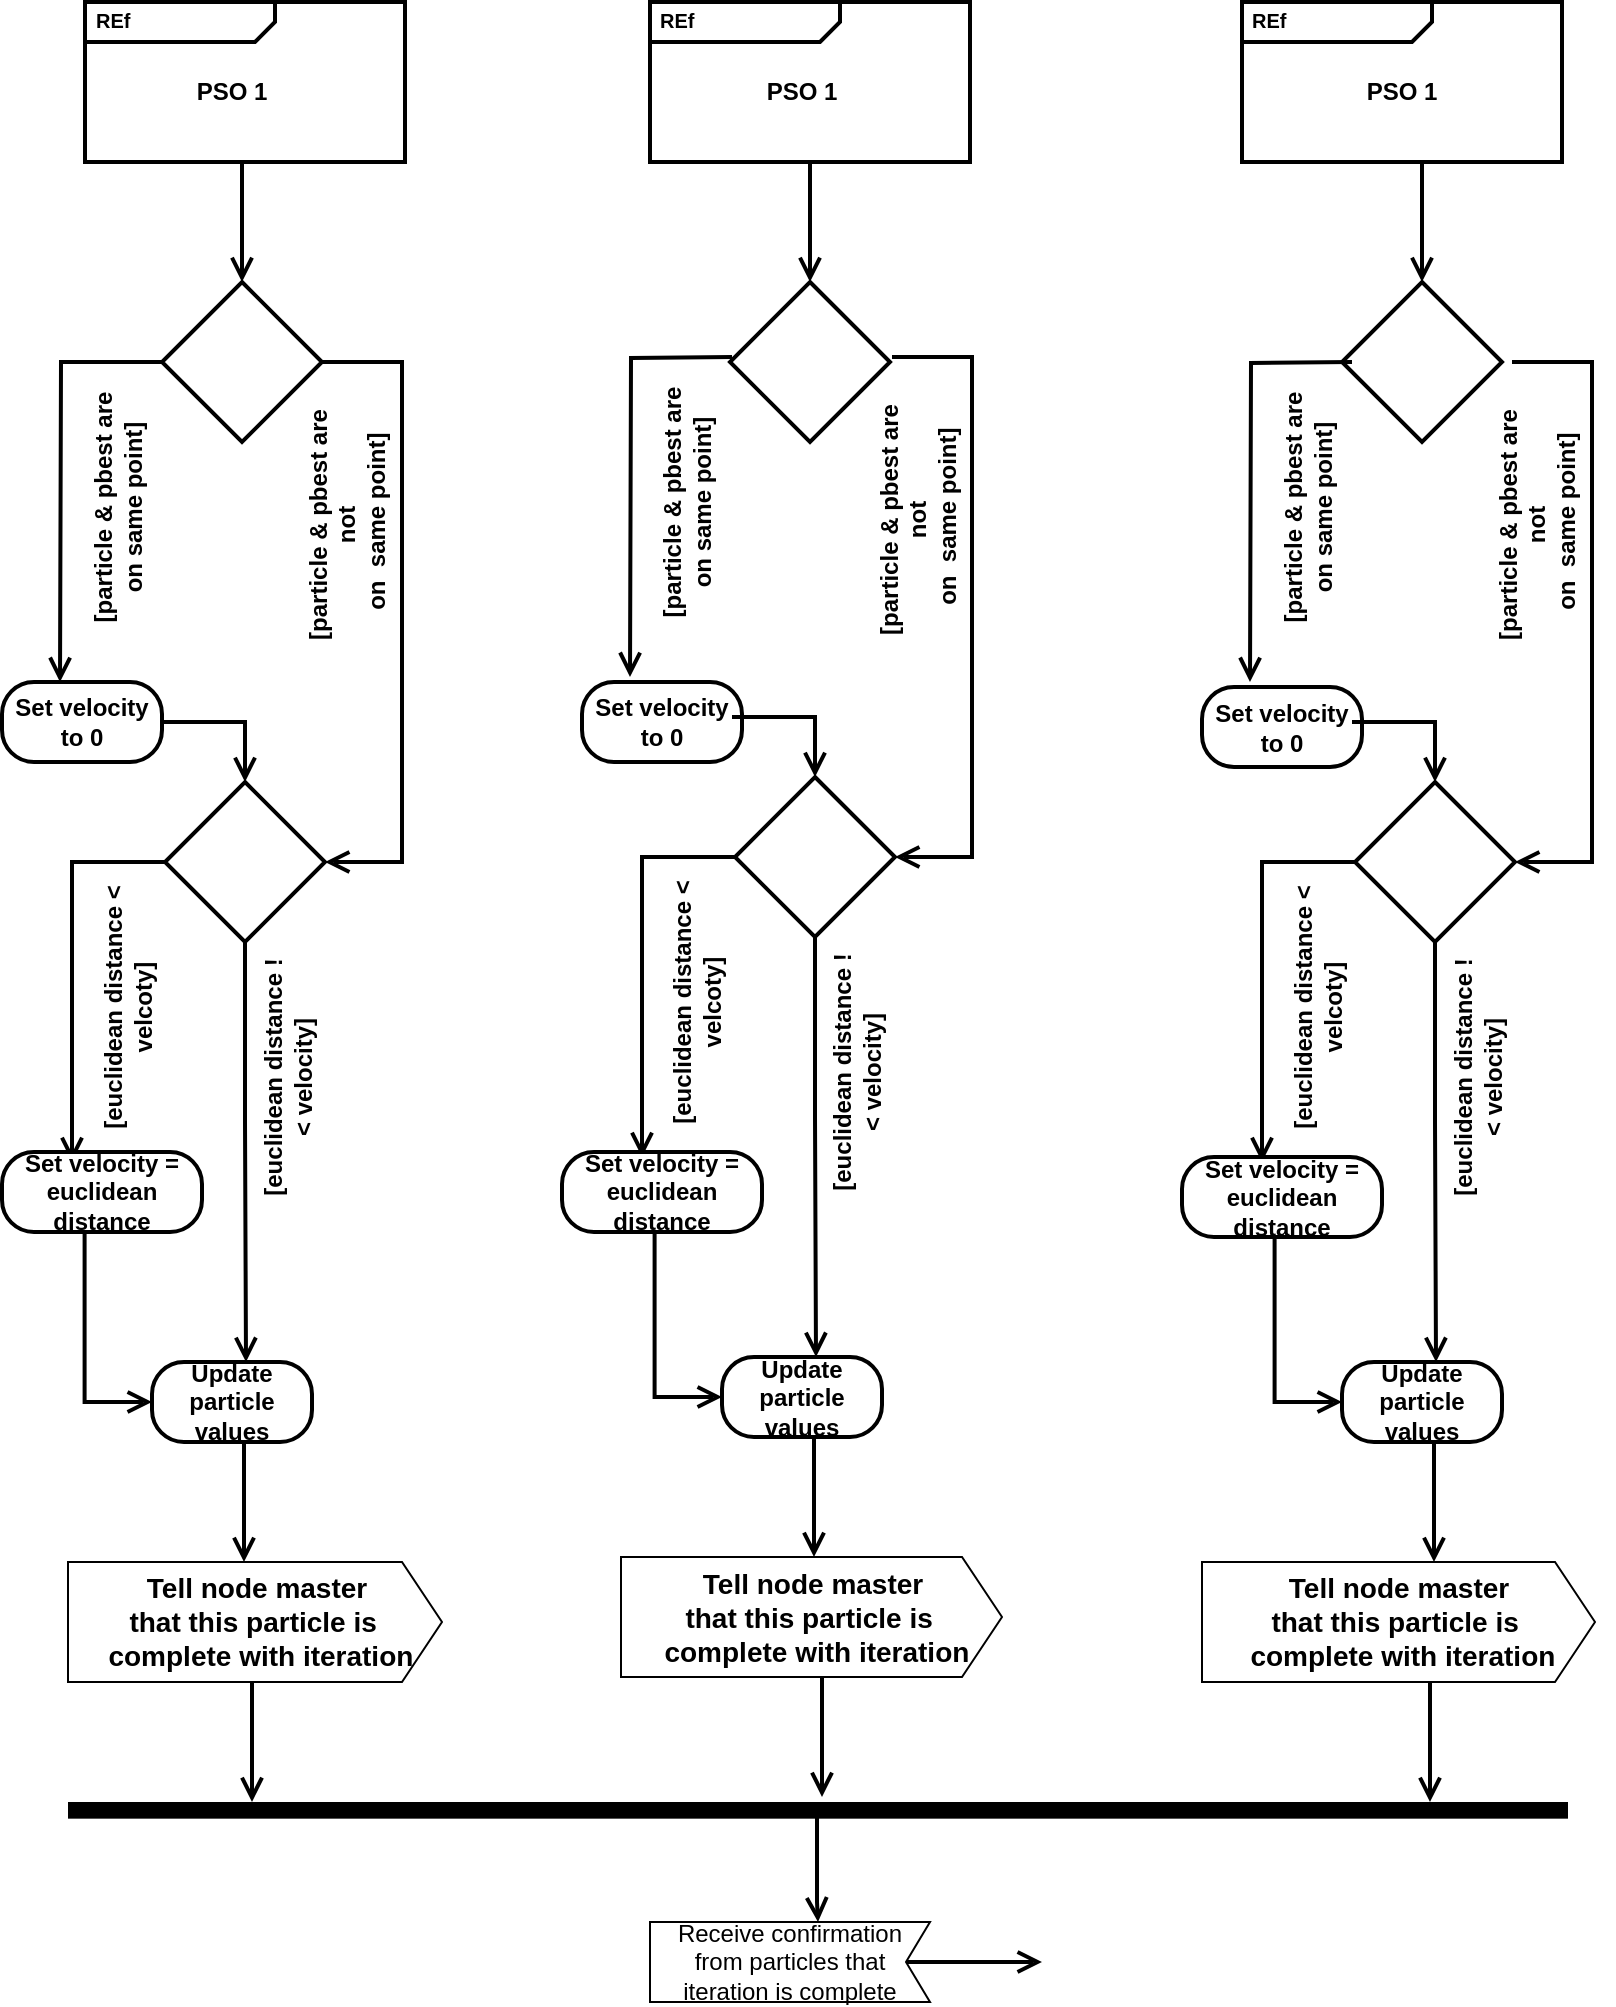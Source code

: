 <mxfile version="15.9.1" type="github">
  <diagram id="xlOCqbv3J9YG_qh07RI9" name="Page-1">
    <mxGraphModel dx="1038" dy="547" grid="1" gridSize="10" guides="1" tooltips="1" connect="1" arrows="1" fold="1" page="1" pageScale="1" pageWidth="827" pageHeight="1169" math="0" shadow="0">
      <root>
        <mxCell id="0" />
        <mxCell id="1" parent="0" />
        <mxCell id="xODYXfQhKV8Ah3ee-2qh-1" value="" style="rhombus;whiteSpace=wrap;html=1;strokeWidth=2;" parent="1" vertex="1">
          <mxGeometry x="90" y="160" width="80" height="80" as="geometry" />
        </mxCell>
        <mxCell id="xODYXfQhKV8Ah3ee-2qh-2" value="" style="rhombus;whiteSpace=wrap;html=1;strokeWidth=2;" parent="1" vertex="1">
          <mxGeometry x="374" y="160" width="80" height="80" as="geometry" />
        </mxCell>
        <mxCell id="xODYXfQhKV8Ah3ee-2qh-3" value="" style="rhombus;whiteSpace=wrap;html=1;strokeWidth=2;" parent="1" vertex="1">
          <mxGeometry x="680" y="160" width="80" height="80" as="geometry" />
        </mxCell>
        <mxCell id="xODYXfQhKV8Ah3ee-2qh-4" value="" style="edgeStyle=orthogonalEdgeStyle;html=1;verticalAlign=bottom;endArrow=open;endSize=8;strokeColor=#000000;rounded=0;exitX=0;exitY=0.5;exitDx=0;exitDy=0;strokeWidth=2;" parent="1" source="xODYXfQhKV8Ah3ee-2qh-1" edge="1">
          <mxGeometry relative="1" as="geometry">
            <mxPoint x="39" y="360" as="targetPoint" />
            <mxPoint x="39" y="750" as="sourcePoint" />
          </mxGeometry>
        </mxCell>
        <mxCell id="xODYXfQhKV8Ah3ee-2qh-5" value="" style="edgeStyle=orthogonalEdgeStyle;html=1;verticalAlign=bottom;endArrow=open;endSize=8;strokeColor=#000000;rounded=0;exitX=1;exitY=0.5;exitDx=0;exitDy=0;strokeWidth=2;entryX=1;entryY=0.5;entryDx=0;entryDy=0;" parent="1" source="xODYXfQhKV8Ah3ee-2qh-1" target="xODYXfQhKV8Ah3ee-2qh-18" edge="1">
          <mxGeometry relative="1" as="geometry">
            <mxPoint x="180" y="990" as="targetPoint" />
            <mxPoint x="240" y="750" as="sourcePoint" />
            <Array as="points">
              <mxPoint x="210" y="200" />
              <mxPoint x="210" y="450" />
            </Array>
          </mxGeometry>
        </mxCell>
        <mxCell id="xODYXfQhKV8Ah3ee-2qh-10" value="&lt;b&gt;[particle &amp;amp; pbest are on same point]&lt;/b&gt;" style="text;html=1;strokeColor=none;fillColor=none;align=center;verticalAlign=middle;whiteSpace=wrap;rounded=0;rotation=270;" parent="1" vertex="1">
          <mxGeometry x="5" y="250" width="125" height="45" as="geometry" />
        </mxCell>
        <mxCell id="xODYXfQhKV8Ah3ee-2qh-13" value="&lt;b&gt;[particle &amp;amp; pbest are not&lt;br&gt;&amp;nbsp;on&amp;nbsp; same point]&lt;/b&gt;" style="text;html=1;strokeColor=none;fillColor=none;align=center;verticalAlign=middle;whiteSpace=wrap;rounded=0;rotation=270;" parent="1" vertex="1">
          <mxGeometry x="120" y="260" width="125" height="42.5" as="geometry" />
        </mxCell>
        <mxCell id="xODYXfQhKV8Ah3ee-2qh-16" value="&lt;b&gt;Set velocity to 0&lt;/b&gt;" style="rounded=1;whiteSpace=wrap;html=1;arcSize=40;fontColor=#000000;fillColor=#FFFFFF;strokeColor=#000000;strokeWidth=2;" parent="1" vertex="1">
          <mxGeometry x="10" y="360" width="80" height="40" as="geometry" />
        </mxCell>
        <mxCell id="xODYXfQhKV8Ah3ee-2qh-17" value="" style="edgeStyle=orthogonalEdgeStyle;html=1;verticalAlign=bottom;endArrow=open;endSize=8;strokeColor=#000000;rounded=0;exitX=1;exitY=0.5;exitDx=0;exitDy=0;strokeWidth=2;entryX=0.5;entryY=0;entryDx=0;entryDy=0;" parent="1" source="xODYXfQhKV8Ah3ee-2qh-16" target="xODYXfQhKV8Ah3ee-2qh-18" edge="1">
          <mxGeometry relative="1" as="geometry">
            <mxPoint x="130" y="380" as="targetPoint" />
            <mxPoint x="93" y="970" as="sourcePoint" />
            <Array as="points">
              <mxPoint x="132" y="380" />
            </Array>
          </mxGeometry>
        </mxCell>
        <mxCell id="xODYXfQhKV8Ah3ee-2qh-18" value="" style="rhombus;whiteSpace=wrap;html=1;strokeWidth=2;" parent="1" vertex="1">
          <mxGeometry x="91.5" y="410" width="80" height="80" as="geometry" />
        </mxCell>
        <mxCell id="xODYXfQhKV8Ah3ee-2qh-19" value="" style="edgeStyle=orthogonalEdgeStyle;html=1;verticalAlign=bottom;endArrow=open;endSize=8;strokeColor=#000000;rounded=0;strokeWidth=2;exitX=0;exitY=0.5;exitDx=0;exitDy=0;" parent="1" source="xODYXfQhKV8Ah3ee-2qh-18" edge="1">
          <mxGeometry relative="1" as="geometry">
            <mxPoint x="45" y="600" as="targetPoint" />
            <mxPoint x="124" y="720" as="sourcePoint" />
            <Array as="points">
              <mxPoint x="45" y="450" />
            </Array>
          </mxGeometry>
        </mxCell>
        <mxCell id="xODYXfQhKV8Ah3ee-2qh-20" value="&lt;b&gt;[euclidean distance &amp;lt; velcoty]&lt;/b&gt;" style="text;html=1;strokeColor=none;fillColor=none;align=center;verticalAlign=middle;whiteSpace=wrap;rounded=0;rotation=270;" parent="1" vertex="1">
          <mxGeometry x="10" y="500" width="125" height="45" as="geometry" />
        </mxCell>
        <mxCell id="xODYXfQhKV8Ah3ee-2qh-21" value="&lt;b&gt;Set velocity = euclidean distance&lt;/b&gt;" style="rounded=1;whiteSpace=wrap;html=1;arcSize=40;fontColor=#000000;fillColor=#FFFFFF;strokeColor=#000000;strokeWidth=2;" parent="1" vertex="1">
          <mxGeometry x="10" y="595" width="100" height="40" as="geometry" />
        </mxCell>
        <mxCell id="xODYXfQhKV8Ah3ee-2qh-23" value="&lt;b&gt;Update particle values&lt;/b&gt;" style="rounded=1;whiteSpace=wrap;html=1;arcSize=40;fontColor=#000000;fillColor=#FFFFFF;strokeColor=#000000;strokeWidth=2;" parent="1" vertex="1">
          <mxGeometry x="85" y="700" width="80" height="40" as="geometry" />
        </mxCell>
        <mxCell id="xODYXfQhKV8Ah3ee-2qh-24" value="" style="edgeStyle=orthogonalEdgeStyle;html=1;verticalAlign=bottom;endArrow=open;endSize=8;strokeColor=#000000;rounded=0;strokeWidth=2;exitX=0.5;exitY=1;exitDx=0;exitDy=0;" parent="1" source="xODYXfQhKV8Ah3ee-2qh-18" edge="1">
          <mxGeometry relative="1" as="geometry">
            <mxPoint x="132" y="700" as="targetPoint" />
            <mxPoint x="110" y="570" as="sourcePoint" />
            <Array as="points">
              <mxPoint x="132" y="580" />
              <mxPoint x="132" y="580" />
            </Array>
          </mxGeometry>
        </mxCell>
        <mxCell id="xODYXfQhKV8Ah3ee-2qh-25" value="&lt;p style=&quot;margin: 0px ; margin-top: 4px ; margin-left: 5px ; text-align: left&quot;&gt;&lt;b&gt;REf&amp;nbsp;&lt;/b&gt;&lt;/p&gt;" style="html=1;shape=mxgraph.sysml.package;overflow=fill;labelX=95;align=left;spacingLeft=5;verticalAlign=top;spacingTop=-3;fontSize=10;strokeColor=#000000;strokeWidth=2;fillColor=#FFFFFF;" parent="1" vertex="1">
          <mxGeometry x="51.5" y="20" width="160" height="80" as="geometry" />
        </mxCell>
        <mxCell id="xODYXfQhKV8Ah3ee-2qh-26" value="&lt;p style=&quot;margin: 0px ; margin-top: 4px ; margin-left: 5px ; text-align: left&quot;&gt;&lt;b&gt;REf&amp;nbsp;&lt;/b&gt;&lt;/p&gt;" style="html=1;shape=mxgraph.sysml.package;overflow=fill;labelX=95;align=left;spacingLeft=5;verticalAlign=top;spacingTop=-3;fontSize=10;strokeColor=#000000;strokeWidth=2;fillColor=#FFFFFF;" parent="1" vertex="1">
          <mxGeometry x="334" y="20" width="160" height="80" as="geometry" />
        </mxCell>
        <mxCell id="xODYXfQhKV8Ah3ee-2qh-27" value="&lt;p style=&quot;margin: 0px ; margin-top: 4px ; margin-left: 5px ; text-align: left&quot;&gt;&lt;b&gt;REf&amp;nbsp;&lt;/b&gt;&lt;/p&gt;" style="html=1;shape=mxgraph.sysml.package;overflow=fill;labelX=95;align=left;spacingLeft=5;verticalAlign=top;spacingTop=-3;fontSize=10;strokeColor=#000000;strokeWidth=2;fillColor=#FFFFFF;" parent="1" vertex="1">
          <mxGeometry x="630" y="20" width="160" height="80" as="geometry" />
        </mxCell>
        <mxCell id="xODYXfQhKV8Ah3ee-2qh-28" value="&lt;b&gt;PSO 1&lt;/b&gt;" style="text;html=1;strokeColor=none;fillColor=none;align=center;verticalAlign=middle;whiteSpace=wrap;rounded=0;" parent="1" vertex="1">
          <mxGeometry x="95" y="50" width="60" height="30" as="geometry" />
        </mxCell>
        <mxCell id="xODYXfQhKV8Ah3ee-2qh-29" value="&lt;b&gt;PSO 1&lt;/b&gt;" style="text;html=1;strokeColor=none;fillColor=none;align=center;verticalAlign=middle;whiteSpace=wrap;rounded=0;" parent="1" vertex="1">
          <mxGeometry x="380" y="50" width="60" height="30" as="geometry" />
        </mxCell>
        <mxCell id="xODYXfQhKV8Ah3ee-2qh-30" value="&lt;b&gt;PSO 1&lt;/b&gt;" style="text;html=1;strokeColor=none;fillColor=none;align=center;verticalAlign=middle;whiteSpace=wrap;rounded=0;" parent="1" vertex="1">
          <mxGeometry x="680" y="50" width="60" height="30" as="geometry" />
        </mxCell>
        <mxCell id="xODYXfQhKV8Ah3ee-2qh-31" value="" style="edgeStyle=orthogonalEdgeStyle;html=1;verticalAlign=bottom;endArrow=open;endSize=8;strokeColor=#000000;rounded=0;strokeWidth=2;" parent="1" edge="1">
          <mxGeometry relative="1" as="geometry">
            <mxPoint x="130" y="160" as="targetPoint" />
            <mxPoint x="130" y="100" as="sourcePoint" />
          </mxGeometry>
        </mxCell>
        <mxCell id="xODYXfQhKV8Ah3ee-2qh-32" value="" style="edgeStyle=orthogonalEdgeStyle;html=1;verticalAlign=bottom;endArrow=open;endSize=8;strokeColor=#000000;rounded=0;strokeWidth=2;" parent="1" edge="1">
          <mxGeometry relative="1" as="geometry">
            <mxPoint x="414" y="160" as="targetPoint" />
            <mxPoint x="414" y="100" as="sourcePoint" />
          </mxGeometry>
        </mxCell>
        <mxCell id="xODYXfQhKV8Ah3ee-2qh-33" value="" style="edgeStyle=orthogonalEdgeStyle;html=1;verticalAlign=bottom;endArrow=open;endSize=8;strokeColor=#000000;rounded=0;strokeWidth=2;" parent="1" edge="1">
          <mxGeometry relative="1" as="geometry">
            <mxPoint x="720" y="160" as="targetPoint" />
            <mxPoint x="720" y="100" as="sourcePoint" />
          </mxGeometry>
        </mxCell>
        <mxCell id="xODYXfQhKV8Ah3ee-2qh-38" value="" style="edgeStyle=orthogonalEdgeStyle;html=1;verticalAlign=bottom;endArrow=open;endSize=8;strokeColor=#000000;rounded=0;strokeWidth=2;exitX=0.413;exitY=1;exitDx=0;exitDy=0;entryX=0;entryY=0.5;entryDx=0;entryDy=0;exitPerimeter=0;" parent="1" source="xODYXfQhKV8Ah3ee-2qh-21" target="xODYXfQhKV8Ah3ee-2qh-23" edge="1">
          <mxGeometry relative="1" as="geometry">
            <mxPoint x="42.5" y="1150" as="targetPoint" />
            <mxPoint x="47.5" y="950" as="sourcePoint" />
            <Array as="points">
              <mxPoint x="51" y="720" />
            </Array>
          </mxGeometry>
        </mxCell>
        <mxCell id="xODYXfQhKV8Ah3ee-2qh-48" value="&lt;b&gt;Set velocity to 0&lt;/b&gt;" style="rounded=1;whiteSpace=wrap;html=1;arcSize=40;fontColor=#000000;fillColor=#FFFFFF;strokeColor=#000000;strokeWidth=2;" parent="1" vertex="1">
          <mxGeometry x="300" y="360" width="80" height="40" as="geometry" />
        </mxCell>
        <mxCell id="xODYXfQhKV8Ah3ee-2qh-66" value="&lt;b&gt;[euclidean distance !&amp;lt; velocity]&lt;/b&gt;" style="text;html=1;strokeColor=none;fillColor=none;align=center;verticalAlign=middle;whiteSpace=wrap;rounded=0;rotation=270;" parent="1" vertex="1">
          <mxGeometry x="90" y="535" width="125" height="45" as="geometry" />
        </mxCell>
        <mxCell id="xODYXfQhKV8Ah3ee-2qh-69" value="" style="edgeStyle=orthogonalEdgeStyle;html=1;verticalAlign=bottom;endArrow=open;endSize=8;strokeColor=#000000;rounded=0;strokeWidth=2;" parent="1" edge="1">
          <mxGeometry relative="1" as="geometry">
            <mxPoint x="131" y="800" as="targetPoint" />
            <mxPoint x="131" y="740" as="sourcePoint" />
            <Array as="points">
              <mxPoint x="131" y="790" />
              <mxPoint x="131" y="790" />
            </Array>
          </mxGeometry>
        </mxCell>
        <mxCell id="xODYXfQhKV8Ah3ee-2qh-72" value="" style="html=1;points=[];perimeter=orthogonalPerimeter;fillColor=#000000;strokeColor=none;direction=north;" parent="1" vertex="1">
          <mxGeometry x="43" y="920" width="750" height="8.33" as="geometry" />
        </mxCell>
        <mxCell id="xODYXfQhKV8Ah3ee-2qh-73" value="&lt;b&gt;Tell node master &lt;br&gt;that this particle&amp;nbsp;is&amp;nbsp;&lt;br&gt;&amp;nbsp;complete with iteration&lt;/b&gt;" style="html=1;shape=mxgraph.infographic.ribbonSimple;notch1=0;notch2=20;align=center;verticalAlign=middle;fontSize=14;fontStyle=0;fillColor=#FFFFFF;" parent="1" vertex="1">
          <mxGeometry x="43" y="800" width="187" height="60" as="geometry" />
        </mxCell>
        <mxCell id="xODYXfQhKV8Ah3ee-2qh-76" value="" style="edgeStyle=orthogonalEdgeStyle;html=1;verticalAlign=bottom;endArrow=open;endSize=8;strokeColor=#000000;rounded=0;strokeWidth=2;" parent="1" edge="1">
          <mxGeometry relative="1" as="geometry">
            <mxPoint x="135" y="920" as="targetPoint" />
            <mxPoint x="135" y="860" as="sourcePoint" />
            <Array as="points">
              <mxPoint x="135" y="910" />
              <mxPoint x="135" y="910" />
            </Array>
          </mxGeometry>
        </mxCell>
        <mxCell id="xODYXfQhKV8Ah3ee-2qh-79" value="Receive confirmation from particles that iteration is complete" style="shape=mxgraph.sysml.accEvent;flipH=1;whiteSpace=wrap;align=center;" parent="1" vertex="1">
          <mxGeometry x="334" y="980" width="140" height="40" as="geometry" />
        </mxCell>
        <mxCell id="pi3bbSPv9wK64zZ6astG-33" value="" style="edgeStyle=orthogonalEdgeStyle;html=1;verticalAlign=bottom;endArrow=open;endSize=8;strokeColor=#000000;rounded=0;exitX=0;exitY=0.5;exitDx=0;exitDy=0;strokeWidth=2;" edge="1" parent="1">
          <mxGeometry relative="1" as="geometry">
            <mxPoint x="324" y="357.5" as="targetPoint" />
            <mxPoint x="375" y="197.5" as="sourcePoint" />
          </mxGeometry>
        </mxCell>
        <mxCell id="pi3bbSPv9wK64zZ6astG-34" value="" style="edgeStyle=orthogonalEdgeStyle;html=1;verticalAlign=bottom;endArrow=open;endSize=8;strokeColor=#000000;rounded=0;exitX=1;exitY=0.5;exitDx=0;exitDy=0;strokeWidth=2;entryX=1;entryY=0.5;entryDx=0;entryDy=0;" edge="1" parent="1" target="pi3bbSPv9wK64zZ6astG-38">
          <mxGeometry relative="1" as="geometry">
            <mxPoint x="465" y="987.5" as="targetPoint" />
            <mxPoint x="455" y="197.5" as="sourcePoint" />
            <Array as="points">
              <mxPoint x="495" y="197.5" />
              <mxPoint x="495" y="447.5" />
            </Array>
          </mxGeometry>
        </mxCell>
        <mxCell id="pi3bbSPv9wK64zZ6astG-35" value="&lt;b&gt;[particle &amp;amp; pbest are on same point]&lt;/b&gt;" style="text;html=1;strokeColor=none;fillColor=none;align=center;verticalAlign=middle;whiteSpace=wrap;rounded=0;rotation=270;" vertex="1" parent="1">
          <mxGeometry x="290" y="247.5" width="125" height="45" as="geometry" />
        </mxCell>
        <mxCell id="pi3bbSPv9wK64zZ6astG-36" value="&lt;b&gt;[particle &amp;amp; pbest are not&lt;br&gt;&amp;nbsp;on&amp;nbsp; same point]&lt;/b&gt;" style="text;html=1;strokeColor=none;fillColor=none;align=center;verticalAlign=middle;whiteSpace=wrap;rounded=0;rotation=270;" vertex="1" parent="1">
          <mxGeometry x="405" y="257.5" width="125" height="42.5" as="geometry" />
        </mxCell>
        <mxCell id="pi3bbSPv9wK64zZ6astG-37" value="" style="edgeStyle=orthogonalEdgeStyle;html=1;verticalAlign=bottom;endArrow=open;endSize=8;strokeColor=#000000;rounded=0;exitX=1;exitY=0.5;exitDx=0;exitDy=0;strokeWidth=2;entryX=0.5;entryY=0;entryDx=0;entryDy=0;" edge="1" parent="1" target="pi3bbSPv9wK64zZ6astG-38">
          <mxGeometry relative="1" as="geometry">
            <mxPoint x="415" y="377.5" as="targetPoint" />
            <mxPoint x="375" y="377.5" as="sourcePoint" />
            <Array as="points">
              <mxPoint x="417" y="377.5" />
            </Array>
          </mxGeometry>
        </mxCell>
        <mxCell id="pi3bbSPv9wK64zZ6astG-38" value="" style="rhombus;whiteSpace=wrap;html=1;strokeWidth=2;" vertex="1" parent="1">
          <mxGeometry x="376.5" y="407.5" width="80" height="80" as="geometry" />
        </mxCell>
        <mxCell id="pi3bbSPv9wK64zZ6astG-39" value="" style="edgeStyle=orthogonalEdgeStyle;html=1;verticalAlign=bottom;endArrow=open;endSize=8;strokeColor=#000000;rounded=0;strokeWidth=2;exitX=0;exitY=0.5;exitDx=0;exitDy=0;" edge="1" parent="1" source="pi3bbSPv9wK64zZ6astG-38">
          <mxGeometry relative="1" as="geometry">
            <mxPoint x="330" y="597.5" as="targetPoint" />
            <mxPoint x="409" y="717.5" as="sourcePoint" />
            <Array as="points">
              <mxPoint x="330" y="447.5" />
            </Array>
          </mxGeometry>
        </mxCell>
        <mxCell id="pi3bbSPv9wK64zZ6astG-40" value="&lt;b&gt;[euclidean distance &amp;lt; velcoty]&lt;/b&gt;" style="text;html=1;strokeColor=none;fillColor=none;align=center;verticalAlign=middle;whiteSpace=wrap;rounded=0;rotation=270;" vertex="1" parent="1">
          <mxGeometry x="295" y="497.5" width="125" height="45" as="geometry" />
        </mxCell>
        <mxCell id="pi3bbSPv9wK64zZ6astG-41" value="&lt;b&gt;Update particle values&lt;/b&gt;" style="rounded=1;whiteSpace=wrap;html=1;arcSize=40;fontColor=#000000;fillColor=#FFFFFF;strokeColor=#000000;strokeWidth=2;" vertex="1" parent="1">
          <mxGeometry x="370" y="697.5" width="80" height="40" as="geometry" />
        </mxCell>
        <mxCell id="pi3bbSPv9wK64zZ6astG-42" value="" style="edgeStyle=orthogonalEdgeStyle;html=1;verticalAlign=bottom;endArrow=open;endSize=8;strokeColor=#000000;rounded=0;strokeWidth=2;exitX=0.5;exitY=1;exitDx=0;exitDy=0;" edge="1" parent="1" source="pi3bbSPv9wK64zZ6astG-38">
          <mxGeometry relative="1" as="geometry">
            <mxPoint x="417" y="697.5" as="targetPoint" />
            <mxPoint x="395" y="567.5" as="sourcePoint" />
            <Array as="points">
              <mxPoint x="417" y="577.5" />
              <mxPoint x="417" y="577.5" />
            </Array>
          </mxGeometry>
        </mxCell>
        <mxCell id="pi3bbSPv9wK64zZ6astG-43" value="" style="edgeStyle=orthogonalEdgeStyle;html=1;verticalAlign=bottom;endArrow=open;endSize=8;strokeColor=#000000;rounded=0;strokeWidth=2;exitX=0.413;exitY=1;exitDx=0;exitDy=0;entryX=0;entryY=0.5;entryDx=0;entryDy=0;exitPerimeter=0;" edge="1" parent="1" target="pi3bbSPv9wK64zZ6astG-41">
          <mxGeometry relative="1" as="geometry">
            <mxPoint x="327.5" y="1147.5" as="targetPoint" />
            <mxPoint x="336.3" y="632.5" as="sourcePoint" />
            <Array as="points">
              <mxPoint x="336" y="717.5" />
            </Array>
          </mxGeometry>
        </mxCell>
        <mxCell id="pi3bbSPv9wK64zZ6astG-44" value="&lt;b&gt;[euclidean distance !&amp;lt; velocity]&lt;/b&gt;" style="text;html=1;strokeColor=none;fillColor=none;align=center;verticalAlign=middle;whiteSpace=wrap;rounded=0;rotation=270;" vertex="1" parent="1">
          <mxGeometry x="375" y="532.5" width="125" height="45" as="geometry" />
        </mxCell>
        <mxCell id="pi3bbSPv9wK64zZ6astG-45" value="" style="edgeStyle=orthogonalEdgeStyle;html=1;verticalAlign=bottom;endArrow=open;endSize=8;strokeColor=#000000;rounded=0;strokeWidth=2;" edge="1" parent="1">
          <mxGeometry relative="1" as="geometry">
            <mxPoint x="416" y="797.5" as="targetPoint" />
            <mxPoint x="416" y="737.5" as="sourcePoint" />
            <Array as="points">
              <mxPoint x="416" y="787.5" />
              <mxPoint x="416" y="787.5" />
            </Array>
          </mxGeometry>
        </mxCell>
        <mxCell id="pi3bbSPv9wK64zZ6astG-46" value="&lt;b&gt;Tell node master &lt;br&gt;that this particle&amp;nbsp;is&amp;nbsp;&lt;br&gt;&amp;nbsp;complete with iteration&lt;/b&gt;" style="html=1;shape=mxgraph.infographic.ribbonSimple;notch1=0;notch2=20;align=center;verticalAlign=middle;fontSize=14;fontStyle=0;fillColor=#FFFFFF;" vertex="1" parent="1">
          <mxGeometry x="319.5" y="797.5" width="190.5" height="60" as="geometry" />
        </mxCell>
        <mxCell id="pi3bbSPv9wK64zZ6astG-47" value="" style="edgeStyle=orthogonalEdgeStyle;html=1;verticalAlign=bottom;endArrow=open;endSize=8;strokeColor=#000000;rounded=0;strokeWidth=2;" edge="1" parent="1">
          <mxGeometry relative="1" as="geometry">
            <mxPoint x="420" y="917.5" as="targetPoint" />
            <mxPoint x="420" y="857.5" as="sourcePoint" />
            <Array as="points">
              <mxPoint x="420" y="907.5" />
              <mxPoint x="420" y="907.5" />
            </Array>
          </mxGeometry>
        </mxCell>
        <mxCell id="pi3bbSPv9wK64zZ6astG-48" value="&lt;b&gt;Set velocity = euclidean distance&lt;/b&gt;" style="rounded=1;whiteSpace=wrap;html=1;arcSize=40;fontColor=#000000;fillColor=#FFFFFF;strokeColor=#000000;strokeWidth=2;" vertex="1" parent="1">
          <mxGeometry x="290" y="595" width="100" height="40" as="geometry" />
        </mxCell>
        <mxCell id="pi3bbSPv9wK64zZ6astG-50" value="&lt;b&gt;Set velocity to 0&lt;/b&gt;" style="rounded=1;whiteSpace=wrap;html=1;arcSize=40;fontColor=#000000;fillColor=#FFFFFF;strokeColor=#000000;strokeWidth=2;" vertex="1" parent="1">
          <mxGeometry x="610" y="362.5" width="80" height="40" as="geometry" />
        </mxCell>
        <mxCell id="pi3bbSPv9wK64zZ6astG-51" value="" style="edgeStyle=orthogonalEdgeStyle;html=1;verticalAlign=bottom;endArrow=open;endSize=8;strokeColor=#000000;rounded=0;exitX=0;exitY=0.5;exitDx=0;exitDy=0;strokeWidth=2;" edge="1" parent="1">
          <mxGeometry relative="1" as="geometry">
            <mxPoint x="634" y="360" as="targetPoint" />
            <mxPoint x="685" y="200" as="sourcePoint" />
          </mxGeometry>
        </mxCell>
        <mxCell id="pi3bbSPv9wK64zZ6astG-52" value="" style="edgeStyle=orthogonalEdgeStyle;html=1;verticalAlign=bottom;endArrow=open;endSize=8;strokeColor=#000000;rounded=0;exitX=1;exitY=0.5;exitDx=0;exitDy=0;strokeWidth=2;entryX=1;entryY=0.5;entryDx=0;entryDy=0;" edge="1" parent="1" target="pi3bbSPv9wK64zZ6astG-56">
          <mxGeometry relative="1" as="geometry">
            <mxPoint x="775" y="990" as="targetPoint" />
            <mxPoint x="765" y="200" as="sourcePoint" />
            <Array as="points">
              <mxPoint x="805" y="200" />
              <mxPoint x="805" y="450" />
            </Array>
          </mxGeometry>
        </mxCell>
        <mxCell id="pi3bbSPv9wK64zZ6astG-53" value="&lt;b&gt;[particle &amp;amp; pbest are on same point]&lt;/b&gt;" style="text;html=1;strokeColor=none;fillColor=none;align=center;verticalAlign=middle;whiteSpace=wrap;rounded=0;rotation=270;" vertex="1" parent="1">
          <mxGeometry x="600" y="250" width="125" height="45" as="geometry" />
        </mxCell>
        <mxCell id="pi3bbSPv9wK64zZ6astG-54" value="&lt;b&gt;[particle &amp;amp; pbest are not&lt;br&gt;&amp;nbsp;on&amp;nbsp; same point]&lt;/b&gt;" style="text;html=1;strokeColor=none;fillColor=none;align=center;verticalAlign=middle;whiteSpace=wrap;rounded=0;rotation=270;" vertex="1" parent="1">
          <mxGeometry x="715" y="260" width="125" height="42.5" as="geometry" />
        </mxCell>
        <mxCell id="pi3bbSPv9wK64zZ6astG-55" value="" style="edgeStyle=orthogonalEdgeStyle;html=1;verticalAlign=bottom;endArrow=open;endSize=8;strokeColor=#000000;rounded=0;exitX=1;exitY=0.5;exitDx=0;exitDy=0;strokeWidth=2;entryX=0.5;entryY=0;entryDx=0;entryDy=0;" edge="1" parent="1" target="pi3bbSPv9wK64zZ6astG-56">
          <mxGeometry relative="1" as="geometry">
            <mxPoint x="725" y="380" as="targetPoint" />
            <mxPoint x="685" y="380" as="sourcePoint" />
            <Array as="points">
              <mxPoint x="727" y="380" />
            </Array>
          </mxGeometry>
        </mxCell>
        <mxCell id="pi3bbSPv9wK64zZ6astG-56" value="" style="rhombus;whiteSpace=wrap;html=1;strokeWidth=2;" vertex="1" parent="1">
          <mxGeometry x="686.5" y="410" width="80" height="80" as="geometry" />
        </mxCell>
        <mxCell id="pi3bbSPv9wK64zZ6astG-57" value="" style="edgeStyle=orthogonalEdgeStyle;html=1;verticalAlign=bottom;endArrow=open;endSize=8;strokeColor=#000000;rounded=0;strokeWidth=2;exitX=0;exitY=0.5;exitDx=0;exitDy=0;" edge="1" parent="1" source="pi3bbSPv9wK64zZ6astG-56">
          <mxGeometry relative="1" as="geometry">
            <mxPoint x="640" y="600" as="targetPoint" />
            <mxPoint x="719" y="720" as="sourcePoint" />
            <Array as="points">
              <mxPoint x="640" y="450" />
            </Array>
          </mxGeometry>
        </mxCell>
        <mxCell id="pi3bbSPv9wK64zZ6astG-58" value="&lt;b&gt;[euclidean distance &amp;lt; velcoty]&lt;/b&gt;" style="text;html=1;strokeColor=none;fillColor=none;align=center;verticalAlign=middle;whiteSpace=wrap;rounded=0;rotation=270;" vertex="1" parent="1">
          <mxGeometry x="605" y="500" width="125" height="45" as="geometry" />
        </mxCell>
        <mxCell id="pi3bbSPv9wK64zZ6astG-59" value="&lt;b&gt;Update particle values&lt;/b&gt;" style="rounded=1;whiteSpace=wrap;html=1;arcSize=40;fontColor=#000000;fillColor=#FFFFFF;strokeColor=#000000;strokeWidth=2;" vertex="1" parent="1">
          <mxGeometry x="680" y="700" width="80" height="40" as="geometry" />
        </mxCell>
        <mxCell id="pi3bbSPv9wK64zZ6astG-60" value="" style="edgeStyle=orthogonalEdgeStyle;html=1;verticalAlign=bottom;endArrow=open;endSize=8;strokeColor=#000000;rounded=0;strokeWidth=2;exitX=0.5;exitY=1;exitDx=0;exitDy=0;" edge="1" parent="1" source="pi3bbSPv9wK64zZ6astG-56">
          <mxGeometry relative="1" as="geometry">
            <mxPoint x="727" y="700" as="targetPoint" />
            <mxPoint x="705" y="570" as="sourcePoint" />
            <Array as="points">
              <mxPoint x="727" y="580" />
              <mxPoint x="727" y="580" />
            </Array>
          </mxGeometry>
        </mxCell>
        <mxCell id="pi3bbSPv9wK64zZ6astG-61" value="" style="edgeStyle=orthogonalEdgeStyle;html=1;verticalAlign=bottom;endArrow=open;endSize=8;strokeColor=#000000;rounded=0;strokeWidth=2;exitX=0.413;exitY=1;exitDx=0;exitDy=0;entryX=0;entryY=0.5;entryDx=0;entryDy=0;exitPerimeter=0;" edge="1" parent="1" target="pi3bbSPv9wK64zZ6astG-59">
          <mxGeometry relative="1" as="geometry">
            <mxPoint x="637.5" y="1150" as="targetPoint" />
            <mxPoint x="646.3" y="635" as="sourcePoint" />
            <Array as="points">
              <mxPoint x="646" y="720" />
            </Array>
          </mxGeometry>
        </mxCell>
        <mxCell id="pi3bbSPv9wK64zZ6astG-62" value="&lt;b&gt;[euclidean distance !&amp;lt; velocity]&lt;/b&gt;" style="text;html=1;strokeColor=none;fillColor=none;align=center;verticalAlign=middle;whiteSpace=wrap;rounded=0;rotation=270;" vertex="1" parent="1">
          <mxGeometry x="685" y="535" width="125" height="45" as="geometry" />
        </mxCell>
        <mxCell id="pi3bbSPv9wK64zZ6astG-63" value="" style="edgeStyle=orthogonalEdgeStyle;html=1;verticalAlign=bottom;endArrow=open;endSize=8;strokeColor=#000000;rounded=0;strokeWidth=2;" edge="1" parent="1">
          <mxGeometry relative="1" as="geometry">
            <mxPoint x="726" y="800" as="targetPoint" />
            <mxPoint x="726" y="740" as="sourcePoint" />
            <Array as="points">
              <mxPoint x="726" y="790" />
              <mxPoint x="726" y="790" />
            </Array>
          </mxGeometry>
        </mxCell>
        <mxCell id="pi3bbSPv9wK64zZ6astG-64" value="&lt;b&gt;Tell node master &lt;br&gt;that this particle&amp;nbsp;is&amp;nbsp;&lt;br&gt;&amp;nbsp;complete with iteration&lt;/b&gt;" style="html=1;shape=mxgraph.infographic.ribbonSimple;notch1=0;notch2=20;align=center;verticalAlign=middle;fontSize=14;fontStyle=0;fillColor=#FFFFFF;" vertex="1" parent="1">
          <mxGeometry x="610" y="800" width="196.5" height="60" as="geometry" />
        </mxCell>
        <mxCell id="pi3bbSPv9wK64zZ6astG-65" value="&lt;b&gt;Set velocity = euclidean distance&lt;/b&gt;" style="rounded=1;whiteSpace=wrap;html=1;arcSize=40;fontColor=#000000;fillColor=#FFFFFF;strokeColor=#000000;strokeWidth=2;" vertex="1" parent="1">
          <mxGeometry x="600" y="597.5" width="100" height="40" as="geometry" />
        </mxCell>
        <mxCell id="pi3bbSPv9wK64zZ6astG-66" value="" style="edgeStyle=orthogonalEdgeStyle;html=1;verticalAlign=bottom;endArrow=open;endSize=8;strokeColor=#000000;rounded=0;strokeWidth=2;" edge="1" parent="1">
          <mxGeometry relative="1" as="geometry">
            <mxPoint x="724" y="920" as="targetPoint" />
            <mxPoint x="724" y="860" as="sourcePoint" />
            <Array as="points">
              <mxPoint x="724" y="910" />
              <mxPoint x="724" y="910" />
            </Array>
          </mxGeometry>
        </mxCell>
        <mxCell id="pi3bbSPv9wK64zZ6astG-67" value="" style="edgeStyle=orthogonalEdgeStyle;html=1;verticalAlign=bottom;endArrow=open;endSize=8;strokeColor=#000000;rounded=0;strokeWidth=2;" edge="1" parent="1">
          <mxGeometry relative="1" as="geometry">
            <mxPoint x="418" y="980" as="targetPoint" />
            <mxPoint x="417.5" y="920" as="sourcePoint" />
            <Array as="points">
              <mxPoint x="417.5" y="970" />
              <mxPoint x="417.5" y="970" />
            </Array>
          </mxGeometry>
        </mxCell>
        <mxCell id="pi3bbSPv9wK64zZ6astG-68" value="" style="edgeStyle=orthogonalEdgeStyle;html=1;verticalAlign=bottom;endArrow=open;endSize=8;strokeColor=#000000;rounded=0;strokeWidth=2;exitX=0;exitY=0.5;exitDx=12;exitDy=0;exitPerimeter=0;" edge="1" parent="1" source="xODYXfQhKV8Ah3ee-2qh-79">
          <mxGeometry relative="1" as="geometry">
            <mxPoint x="530" y="1000" as="targetPoint" />
            <mxPoint x="560" y="1000" as="sourcePoint" />
            <Array as="points" />
          </mxGeometry>
        </mxCell>
      </root>
    </mxGraphModel>
  </diagram>
</mxfile>
